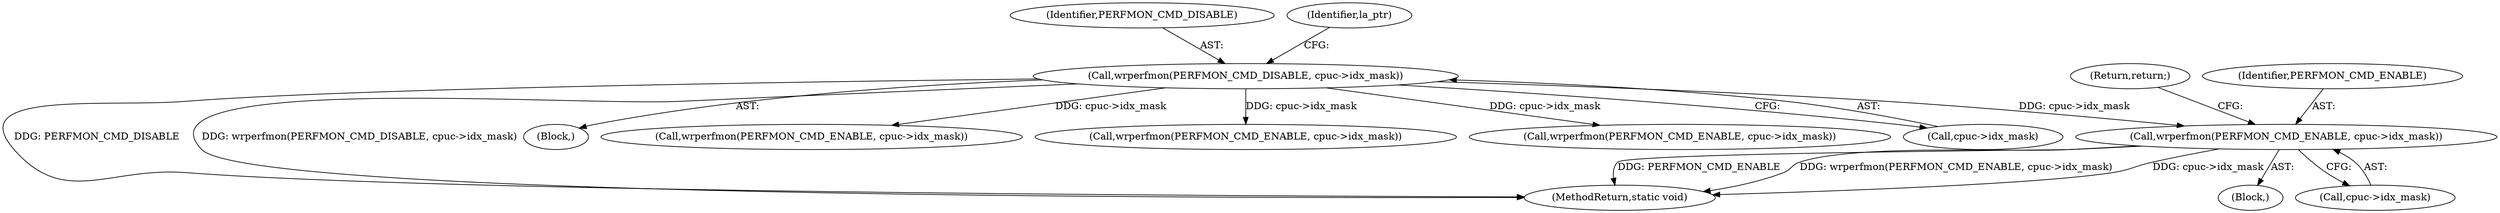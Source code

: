 digraph "0_linux_a8b0ca17b80e92faab46ee7179ba9e99ccb61233@pointer" {
"1000142" [label="(Call,wrperfmon(PERFMON_CMD_ENABLE, cpuc->idx_mask))"];
"1000124" [label="(Call,wrperfmon(PERFMON_CMD_DISABLE, cpuc->idx_mask))"];
"1000124" [label="(Call,wrperfmon(PERFMON_CMD_DISABLE, cpuc->idx_mask))"];
"1000126" [label="(Call,cpuc->idx_mask)"];
"1000261" [label="(MethodReturn,static void)"];
"1000109" [label="(Block,)"];
"1000125" [label="(Identifier,PERFMON_CMD_DISABLE)"];
"1000132" [label="(Identifier,la_ptr)"];
"1000207" [label="(Call,wrperfmon(PERFMON_CMD_ENABLE, cpuc->idx_mask))"];
"1000255" [label="(Call,wrperfmon(PERFMON_CMD_ENABLE, cpuc->idx_mask))"];
"1000184" [label="(Call,wrperfmon(PERFMON_CMD_ENABLE, cpuc->idx_mask))"];
"1000142" [label="(Call,wrperfmon(PERFMON_CMD_ENABLE, cpuc->idx_mask))"];
"1000136" [label="(Block,)"];
"1000147" [label="(Return,return;)"];
"1000143" [label="(Identifier,PERFMON_CMD_ENABLE)"];
"1000144" [label="(Call,cpuc->idx_mask)"];
"1000142" -> "1000136"  [label="AST: "];
"1000142" -> "1000144"  [label="CFG: "];
"1000143" -> "1000142"  [label="AST: "];
"1000144" -> "1000142"  [label="AST: "];
"1000147" -> "1000142"  [label="CFG: "];
"1000142" -> "1000261"  [label="DDG: wrperfmon(PERFMON_CMD_ENABLE, cpuc->idx_mask)"];
"1000142" -> "1000261"  [label="DDG: cpuc->idx_mask"];
"1000142" -> "1000261"  [label="DDG: PERFMON_CMD_ENABLE"];
"1000124" -> "1000142"  [label="DDG: cpuc->idx_mask"];
"1000124" -> "1000109"  [label="AST: "];
"1000124" -> "1000126"  [label="CFG: "];
"1000125" -> "1000124"  [label="AST: "];
"1000126" -> "1000124"  [label="AST: "];
"1000132" -> "1000124"  [label="CFG: "];
"1000124" -> "1000261"  [label="DDG: PERFMON_CMD_DISABLE"];
"1000124" -> "1000261"  [label="DDG: wrperfmon(PERFMON_CMD_DISABLE, cpuc->idx_mask)"];
"1000124" -> "1000184"  [label="DDG: cpuc->idx_mask"];
"1000124" -> "1000207"  [label="DDG: cpuc->idx_mask"];
"1000124" -> "1000255"  [label="DDG: cpuc->idx_mask"];
}
